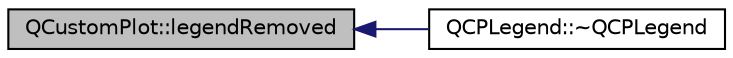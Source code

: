 digraph "QCustomPlot::legendRemoved"
{
  edge [fontname="Helvetica",fontsize="10",labelfontname="Helvetica",labelfontsize="10"];
  node [fontname="Helvetica",fontsize="10",shape=record];
  rankdir="LR";
  Node1 [label="QCustomPlot::legendRemoved",height=0.2,width=0.4,color="black", fillcolor="grey75", style="filled", fontcolor="black"];
  Node1 -> Node2 [dir="back",color="midnightblue",fontsize="10",style="solid",fontname="Helvetica"];
  Node2 [label="QCPLegend::~QCPLegend",height=0.2,width=0.4,color="black", fillcolor="white", style="filled",URL="$class_q_c_p_legend.html#a52b305572e20f4e7cb37e945e2b9bec0"];
}
